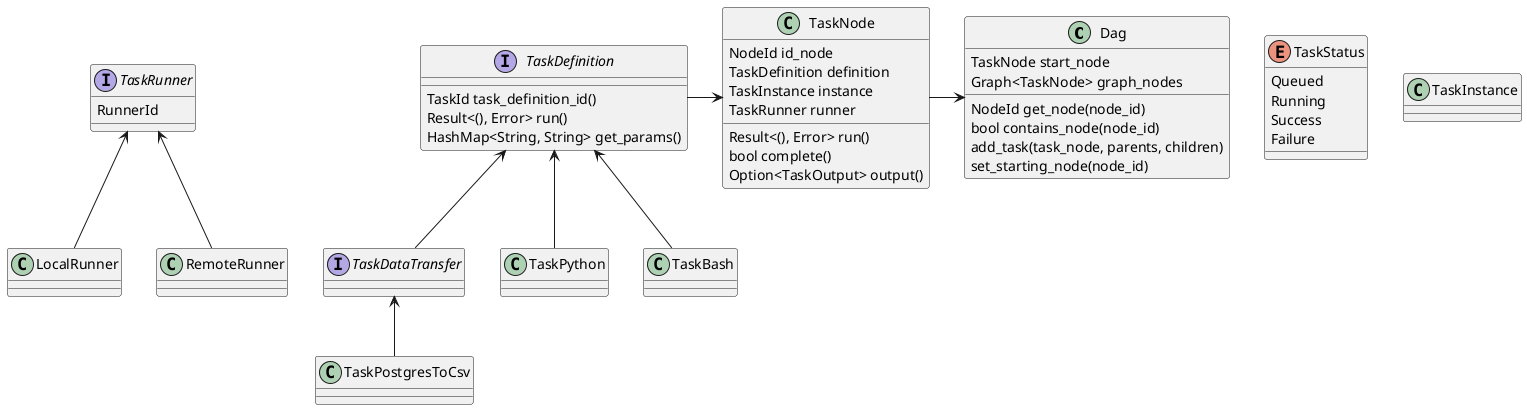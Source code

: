 @startuml
/'
I know classes aren't really a thing in Rust
but it helps me to think about the structure.
This is really not data-driven.
I'll try and update this as I go
'/

class Dag {
  TaskNode start_node
  {field} Graph<TaskNode> graph_nodes
  NodeId get_node(node_id)
  bool contains_node(node_id)
  add_task(task_node, parents, children)
  set_starting_node(node_id)
}

class TaskNode {
  NodeId id_node
  TaskDefinition definition
  TaskInstance instance
  TaskRunner runner
  {method} Result<(), Error> run()
  bool complete()
  {method} Option<TaskOutput> output()
}

interface TaskDefinition {
  TaskId task_definition_id()
  {method} Result<(), Error> run()
  {method} HashMap<String, String> get_params()
}

interface TaskRunner {
  RunnerId 
}

enum TaskStatus {
  Queued
  Running
  Success
  Failure
}

interface TaskRunner

class TaskInstance

' TaskDefinition implementations
class TaskPython
class TaskBash
interface TaskDataTransfer
class TaskPostgresToCsv

TaskPython -up-> TaskDefinition
TaskBash -up-> TaskDefinition
TaskDataTransfer -up-> TaskDefinition
TaskPostgresToCsv -up-> TaskDataTransfer

' TaskRunner implementations
class LocalRunner
class RemoteRunner
LocalRunner -up-> TaskRunner
RemoteRunner -up-> TaskRunner

' TaskDefinition -right-> TaskRunner
' TaskRunner -right-> TaskInstance

' TaskStatus .down.> TaskInstance
TaskNode -> Dag
TaskDefinition -> TaskNode

@enduml
